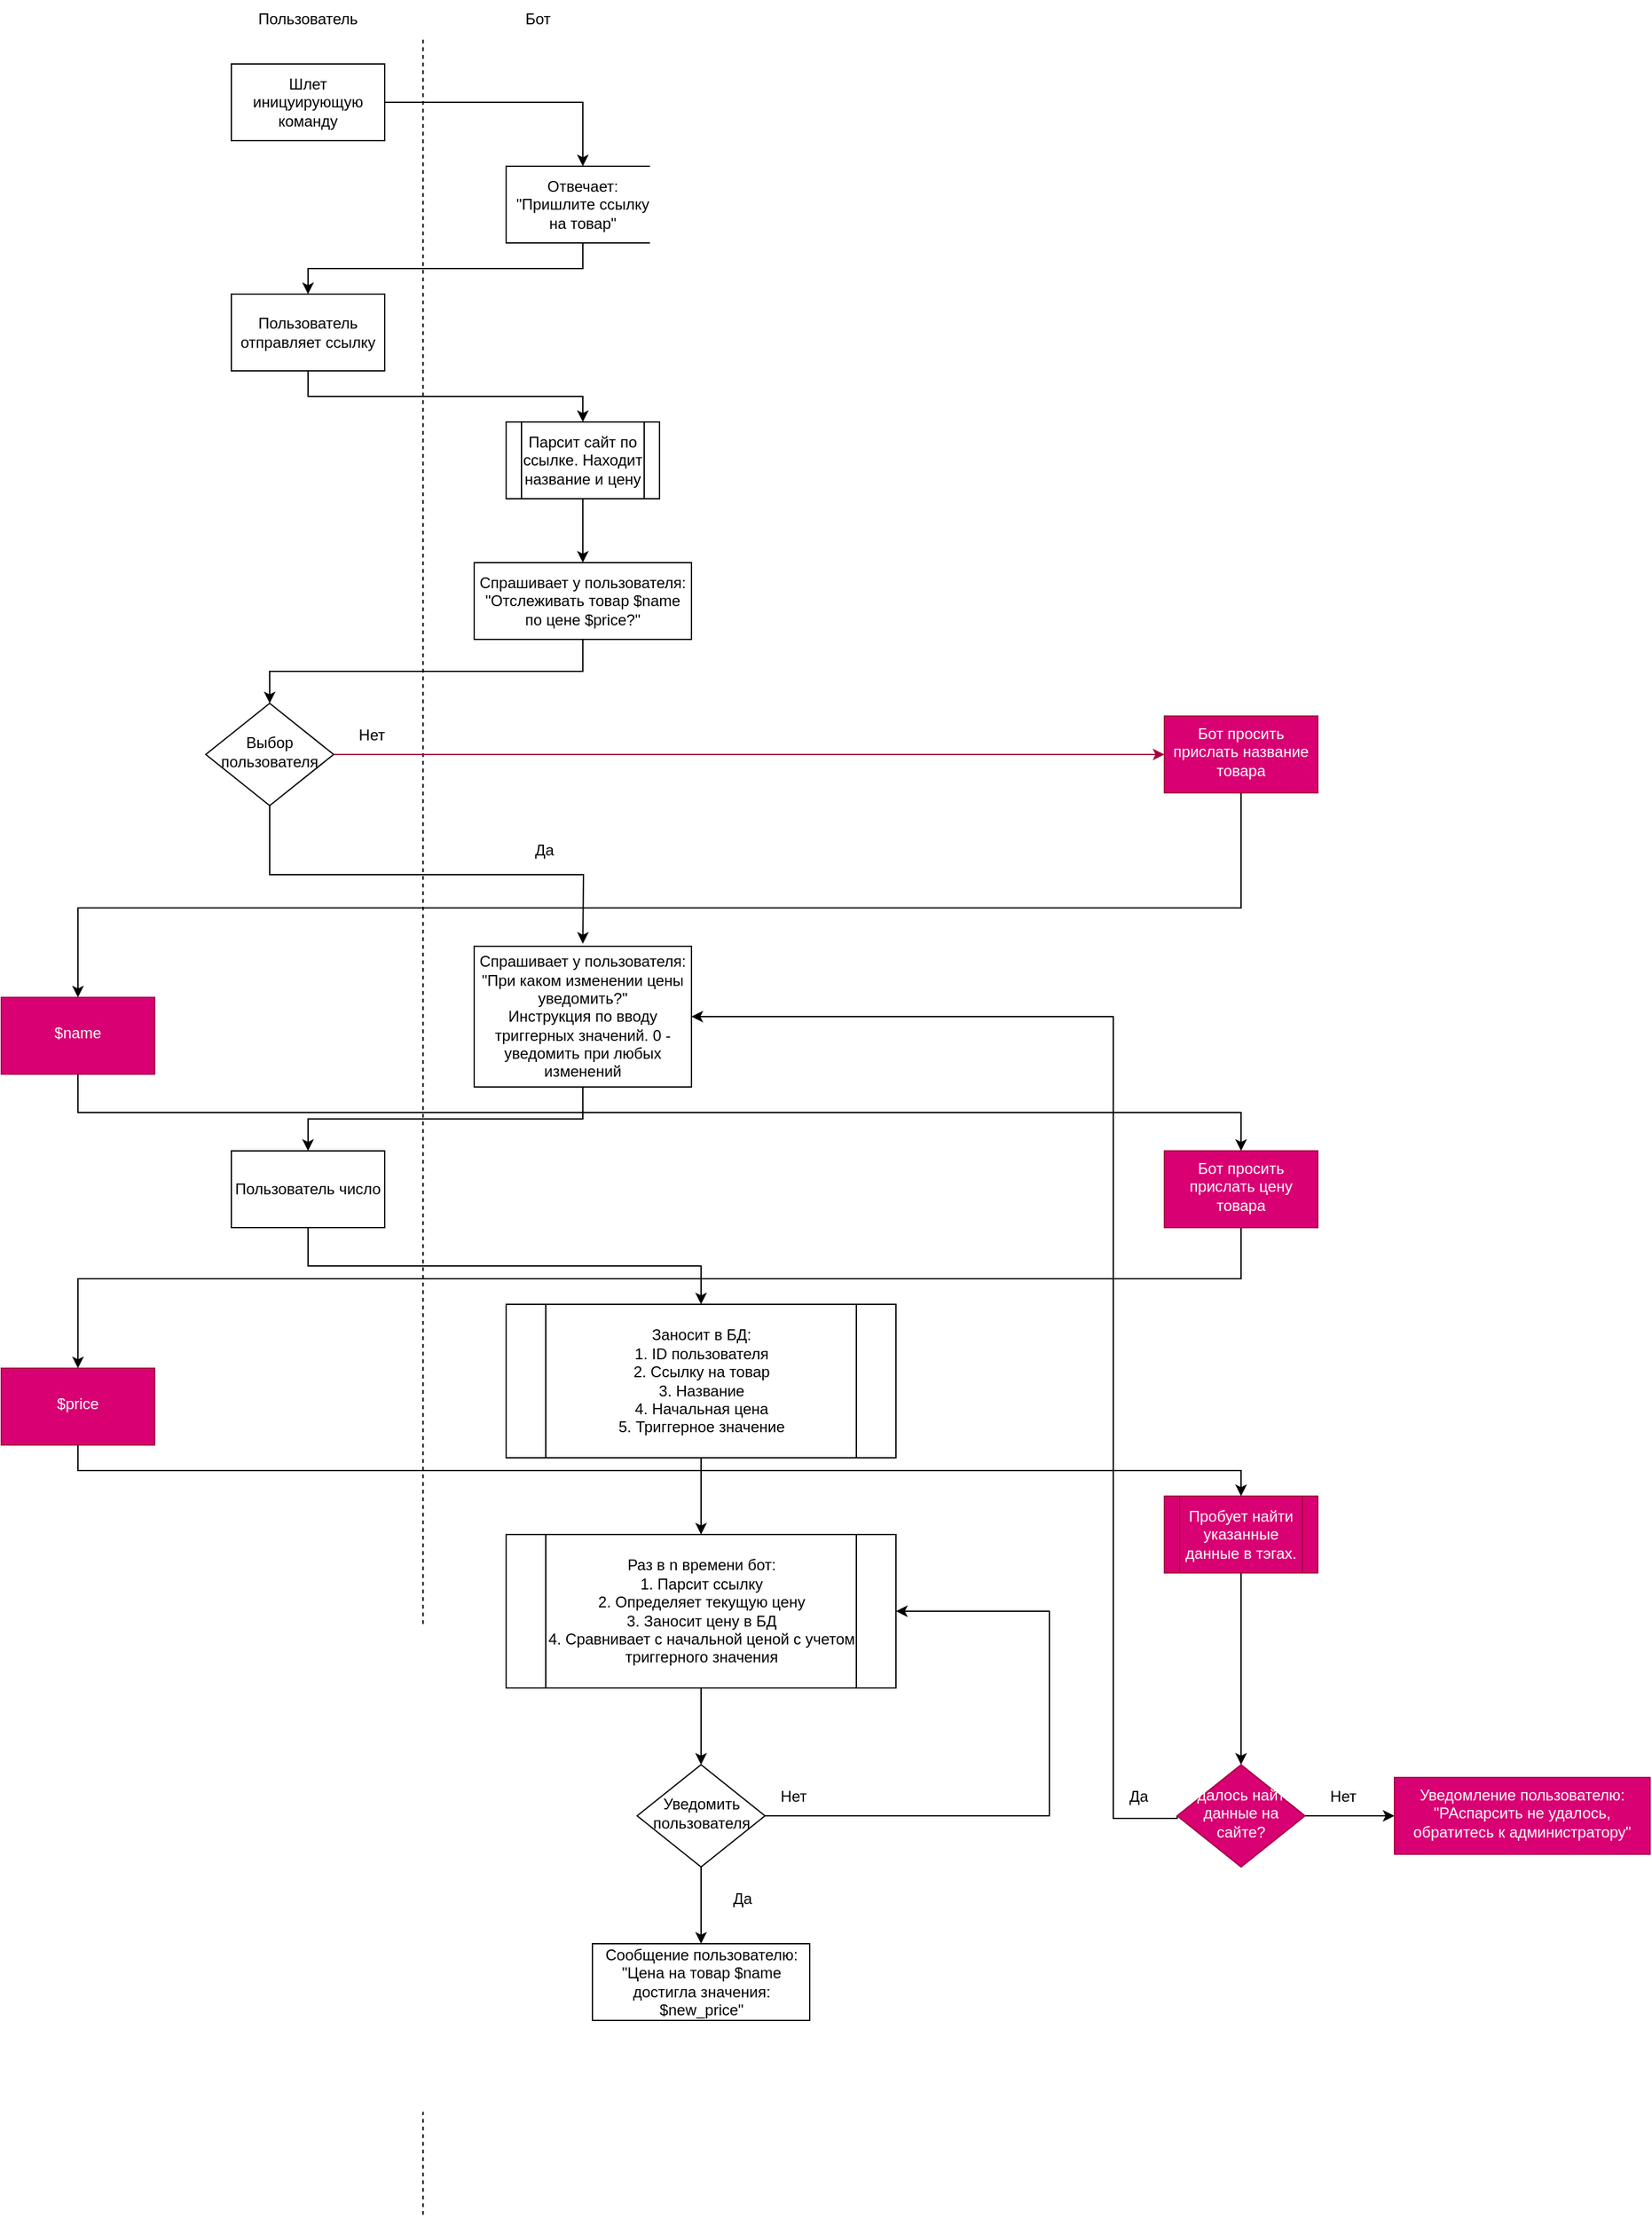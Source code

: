 <mxfile version="20.3.3" type="github">
  <diagram id="C5RBs43oDa-KdzZeNtuy" name="Page-1">
    <mxGraphModel dx="1422" dy="762" grid="1" gridSize="10" guides="1" tooltips="1" connect="1" arrows="1" fold="1" page="1" pageScale="1" pageWidth="827" pageHeight="1169" math="0" shadow="0">
      <root>
        <mxCell id="WIyWlLk6GJQsqaUBKTNV-0" />
        <mxCell id="WIyWlLk6GJQsqaUBKTNV-1" parent="WIyWlLk6GJQsqaUBKTNV-0" />
        <mxCell id="jY6YjFH6pbyxC7n5taDn-2" value="" style="endArrow=none;dashed=1;html=1;rounded=0;startArrow=none;" parent="WIyWlLk6GJQsqaUBKTNV-1" edge="1">
          <mxGeometry width="50" height="50" relative="1" as="geometry">
            <mxPoint x="630" y="1742" as="sourcePoint" />
            <mxPoint x="630" y="40" as="targetPoint" />
          </mxGeometry>
        </mxCell>
        <mxCell id="jY6YjFH6pbyxC7n5taDn-3" value="Пользователь" style="text;html=1;strokeColor=none;fillColor=none;align=center;verticalAlign=middle;whiteSpace=wrap;rounded=0;" parent="WIyWlLk6GJQsqaUBKTNV-1" vertex="1">
          <mxGeometry x="510" y="10" width="60" height="30" as="geometry" />
        </mxCell>
        <mxCell id="jY6YjFH6pbyxC7n5taDn-4" value="Бот" style="text;html=1;strokeColor=none;fillColor=none;align=center;verticalAlign=middle;whiteSpace=wrap;rounded=0;" parent="WIyWlLk6GJQsqaUBKTNV-1" vertex="1">
          <mxGeometry x="690" y="10" width="60" height="30" as="geometry" />
        </mxCell>
        <mxCell id="jY6YjFH6pbyxC7n5taDn-7" style="edgeStyle=orthogonalEdgeStyle;rounded=0;orthogonalLoop=1;jettySize=auto;html=1;exitX=1;exitY=0.5;exitDx=0;exitDy=0;entryX=0.5;entryY=0;entryDx=0;entryDy=0;" parent="WIyWlLk6GJQsqaUBKTNV-1" source="jY6YjFH6pbyxC7n5taDn-5" target="jY6YjFH6pbyxC7n5taDn-6" edge="1">
          <mxGeometry relative="1" as="geometry" />
        </mxCell>
        <mxCell id="jY6YjFH6pbyxC7n5taDn-5" value="Шлет иницуирующую команду" style="rounded=0;whiteSpace=wrap;html=1;" parent="WIyWlLk6GJQsqaUBKTNV-1" vertex="1">
          <mxGeometry x="480" y="60" width="120" height="60" as="geometry" />
        </mxCell>
        <mxCell id="jY6YjFH6pbyxC7n5taDn-9" style="edgeStyle=orthogonalEdgeStyle;rounded=0;orthogonalLoop=1;jettySize=auto;html=1;exitX=0.5;exitY=1;exitDx=0;exitDy=0;" parent="WIyWlLk6GJQsqaUBKTNV-1" source="jY6YjFH6pbyxC7n5taDn-6" target="jY6YjFH6pbyxC7n5taDn-8" edge="1">
          <mxGeometry relative="1" as="geometry" />
        </mxCell>
        <mxCell id="jY6YjFH6pbyxC7n5taDn-6" value="Отвечает: &lt;br&gt;&quot;Пришлите ссылку на товар&quot;" style="rounded=0;whiteSpace=wrap;html=1;" parent="WIyWlLk6GJQsqaUBKTNV-1" vertex="1">
          <mxGeometry x="695" y="140" width="120" height="60" as="geometry" />
        </mxCell>
        <mxCell id="jY6YjFH6pbyxC7n5taDn-11" style="edgeStyle=orthogonalEdgeStyle;rounded=0;orthogonalLoop=1;jettySize=auto;html=1;exitX=0.5;exitY=1;exitDx=0;exitDy=0;entryX=0.5;entryY=0;entryDx=0;entryDy=0;" parent="WIyWlLk6GJQsqaUBKTNV-1" source="jY6YjFH6pbyxC7n5taDn-8" target="jY6YjFH6pbyxC7n5taDn-10" edge="1">
          <mxGeometry relative="1" as="geometry" />
        </mxCell>
        <mxCell id="jY6YjFH6pbyxC7n5taDn-8" value="Пользователь отправляет ссылку" style="rounded=0;whiteSpace=wrap;html=1;" parent="WIyWlLk6GJQsqaUBKTNV-1" vertex="1">
          <mxGeometry x="480" y="240" width="120" height="60" as="geometry" />
        </mxCell>
        <mxCell id="jY6YjFH6pbyxC7n5taDn-13" style="edgeStyle=orthogonalEdgeStyle;rounded=0;orthogonalLoop=1;jettySize=auto;html=1;exitX=0.5;exitY=1;exitDx=0;exitDy=0;entryX=0.5;entryY=0;entryDx=0;entryDy=0;" parent="WIyWlLk6GJQsqaUBKTNV-1" source="jY6YjFH6pbyxC7n5taDn-10" target="jY6YjFH6pbyxC7n5taDn-12" edge="1">
          <mxGeometry relative="1" as="geometry" />
        </mxCell>
        <mxCell id="jY6YjFH6pbyxC7n5taDn-10" value="Парсит сайт по ссылке. Находит название и цену" style="shape=process;whiteSpace=wrap;html=1;backgroundOutline=1;" parent="WIyWlLk6GJQsqaUBKTNV-1" vertex="1">
          <mxGeometry x="695" y="340" width="120" height="60" as="geometry" />
        </mxCell>
        <mxCell id="jY6YjFH6pbyxC7n5taDn-15" style="edgeStyle=orthogonalEdgeStyle;rounded=0;orthogonalLoop=1;jettySize=auto;html=1;exitX=0.5;exitY=1;exitDx=0;exitDy=0;entryX=0.5;entryY=0;entryDx=0;entryDy=0;" parent="WIyWlLk6GJQsqaUBKTNV-1" source="jY6YjFH6pbyxC7n5taDn-12" target="jY6YjFH6pbyxC7n5taDn-14" edge="1">
          <mxGeometry relative="1" as="geometry" />
        </mxCell>
        <mxCell id="jY6YjFH6pbyxC7n5taDn-12" value="Спрашивает у пользователя:&lt;br&gt;&quot;Отслеживать товар $name по цене $price?&quot;" style="rounded=0;whiteSpace=wrap;html=1;" parent="WIyWlLk6GJQsqaUBKTNV-1" vertex="1">
          <mxGeometry x="670" y="450" width="170" height="60" as="geometry" />
        </mxCell>
        <mxCell id="jY6YjFH6pbyxC7n5taDn-17" style="edgeStyle=orthogonalEdgeStyle;rounded=0;orthogonalLoop=1;jettySize=auto;html=1;exitX=0.5;exitY=1;exitDx=0;exitDy=0;entryX=0.5;entryY=0;entryDx=0;entryDy=0;" parent="WIyWlLk6GJQsqaUBKTNV-1" source="jY6YjFH6pbyxC7n5taDn-14" edge="1">
          <mxGeometry relative="1" as="geometry">
            <mxPoint x="755" y="748" as="targetPoint" />
          </mxGeometry>
        </mxCell>
        <mxCell id="S4nJOwdIPCzPZk8Iioos-1" value="" style="edgeStyle=orthogonalEdgeStyle;rounded=0;orthogonalLoop=1;jettySize=auto;html=1;fillColor=#d80073;strokeColor=#A50040;" edge="1" parent="WIyWlLk6GJQsqaUBKTNV-1" source="jY6YjFH6pbyxC7n5taDn-14" target="S4nJOwdIPCzPZk8Iioos-0">
          <mxGeometry relative="1" as="geometry" />
        </mxCell>
        <mxCell id="jY6YjFH6pbyxC7n5taDn-14" value="Выбор пользователя" style="rhombus;whiteSpace=wrap;html=1;shadow=0;fontFamily=Helvetica;fontSize=12;align=center;strokeWidth=1;spacing=6;spacingTop=-4;" parent="WIyWlLk6GJQsqaUBKTNV-1" vertex="1">
          <mxGeometry x="460" y="560" width="100" height="80" as="geometry" />
        </mxCell>
        <mxCell id="jY6YjFH6pbyxC7n5taDn-18" value="Да" style="text;html=1;strokeColor=none;fillColor=none;align=center;verticalAlign=middle;whiteSpace=wrap;rounded=0;" parent="WIyWlLk6GJQsqaUBKTNV-1" vertex="1">
          <mxGeometry x="695" y="660" width="60" height="30" as="geometry" />
        </mxCell>
        <mxCell id="jY6YjFH6pbyxC7n5taDn-21" style="edgeStyle=orthogonalEdgeStyle;rounded=0;orthogonalLoop=1;jettySize=auto;html=1;exitX=0.5;exitY=1;exitDx=0;exitDy=0;" parent="WIyWlLk6GJQsqaUBKTNV-1" source="jY6YjFH6pbyxC7n5taDn-19" target="jY6YjFH6pbyxC7n5taDn-20" edge="1">
          <mxGeometry relative="1" as="geometry" />
        </mxCell>
        <mxCell id="jY6YjFH6pbyxC7n5taDn-19" value="Спрашивает у пользователя:&lt;br&gt;&quot;При каком изменении цены уведомить?&quot;&lt;br&gt;Инструкция по вводу триггерных значений. 0 - уведомить при любых изменений" style="rounded=0;whiteSpace=wrap;html=1;" parent="WIyWlLk6GJQsqaUBKTNV-1" vertex="1">
          <mxGeometry x="670" y="750" width="170" height="110" as="geometry" />
        </mxCell>
        <mxCell id="jY6YjFH6pbyxC7n5taDn-23" style="edgeStyle=orthogonalEdgeStyle;rounded=0;orthogonalLoop=1;jettySize=auto;html=1;exitX=0.5;exitY=1;exitDx=0;exitDy=0;" parent="WIyWlLk6GJQsqaUBKTNV-1" source="jY6YjFH6pbyxC7n5taDn-20" target="jY6YjFH6pbyxC7n5taDn-22" edge="1">
          <mxGeometry relative="1" as="geometry" />
        </mxCell>
        <mxCell id="jY6YjFH6pbyxC7n5taDn-20" value="Пользователь число" style="rounded=0;whiteSpace=wrap;html=1;" parent="WIyWlLk6GJQsqaUBKTNV-1" vertex="1">
          <mxGeometry x="480" y="910" width="120" height="60" as="geometry" />
        </mxCell>
        <mxCell id="jY6YjFH6pbyxC7n5taDn-25" style="edgeStyle=orthogonalEdgeStyle;rounded=0;orthogonalLoop=1;jettySize=auto;html=1;exitX=0.5;exitY=1;exitDx=0;exitDy=0;entryX=0.5;entryY=0;entryDx=0;entryDy=0;" parent="WIyWlLk6GJQsqaUBKTNV-1" source="jY6YjFH6pbyxC7n5taDn-22" target="jY6YjFH6pbyxC7n5taDn-24" edge="1">
          <mxGeometry relative="1" as="geometry" />
        </mxCell>
        <mxCell id="jY6YjFH6pbyxC7n5taDn-22" value="Заносит в БД:&lt;br&gt;1. ID пользователя&lt;br&gt;2. Ссылку на товар&lt;br&gt;3. Название&lt;br&gt;4. Начальная цена&lt;br&gt;5. Триггерное значение" style="shape=process;whiteSpace=wrap;html=1;backgroundOutline=1;" parent="WIyWlLk6GJQsqaUBKTNV-1" vertex="1">
          <mxGeometry x="695" y="1030" width="305" height="120" as="geometry" />
        </mxCell>
        <mxCell id="jY6YjFH6pbyxC7n5taDn-27" style="edgeStyle=orthogonalEdgeStyle;rounded=0;orthogonalLoop=1;jettySize=auto;html=1;exitX=0.5;exitY=1;exitDx=0;exitDy=0;entryX=0.5;entryY=0;entryDx=0;entryDy=0;" parent="WIyWlLk6GJQsqaUBKTNV-1" source="jY6YjFH6pbyxC7n5taDn-24" target="jY6YjFH6pbyxC7n5taDn-26" edge="1">
          <mxGeometry relative="1" as="geometry" />
        </mxCell>
        <mxCell id="jY6YjFH6pbyxC7n5taDn-24" value="Раз в n времени бот:&lt;br&gt;1. Парсит ссылку&lt;br&gt;2. Определяет текущую цену&lt;br&gt;3. Заносит цену в БД&lt;br&gt;4. Сравнивает с начальной ценой с учетом триггерного значения" style="shape=process;whiteSpace=wrap;html=1;backgroundOutline=1;" parent="WIyWlLk6GJQsqaUBKTNV-1" vertex="1">
          <mxGeometry x="695" y="1210" width="305" height="120" as="geometry" />
        </mxCell>
        <mxCell id="jY6YjFH6pbyxC7n5taDn-28" style="edgeStyle=orthogonalEdgeStyle;rounded=0;orthogonalLoop=1;jettySize=auto;html=1;exitX=1;exitY=0.5;exitDx=0;exitDy=0;entryX=1;entryY=0.5;entryDx=0;entryDy=0;" parent="WIyWlLk6GJQsqaUBKTNV-1" source="jY6YjFH6pbyxC7n5taDn-26" target="jY6YjFH6pbyxC7n5taDn-24" edge="1">
          <mxGeometry relative="1" as="geometry">
            <Array as="points">
              <mxPoint x="1120" y="1430" />
              <mxPoint x="1120" y="1270" />
            </Array>
          </mxGeometry>
        </mxCell>
        <mxCell id="jY6YjFH6pbyxC7n5taDn-32" style="edgeStyle=orthogonalEdgeStyle;rounded=0;orthogonalLoop=1;jettySize=auto;html=1;exitX=0.5;exitY=1;exitDx=0;exitDy=0;" parent="WIyWlLk6GJQsqaUBKTNV-1" source="jY6YjFH6pbyxC7n5taDn-26" target="jY6YjFH6pbyxC7n5taDn-31" edge="1">
          <mxGeometry relative="1" as="geometry" />
        </mxCell>
        <mxCell id="jY6YjFH6pbyxC7n5taDn-26" value="Уведомить пользователя" style="rhombus;whiteSpace=wrap;html=1;shadow=0;fontFamily=Helvetica;fontSize=12;align=center;strokeWidth=1;spacing=6;spacingTop=-4;" parent="WIyWlLk6GJQsqaUBKTNV-1" vertex="1">
          <mxGeometry x="797.5" y="1390" width="100" height="80" as="geometry" />
        </mxCell>
        <mxCell id="jY6YjFH6pbyxC7n5taDn-29" value="Нет" style="text;html=1;strokeColor=none;fillColor=none;align=center;verticalAlign=middle;whiteSpace=wrap;rounded=0;" parent="WIyWlLk6GJQsqaUBKTNV-1" vertex="1">
          <mxGeometry x="890" y="1400" width="60" height="30" as="geometry" />
        </mxCell>
        <mxCell id="jY6YjFH6pbyxC7n5taDn-30" value="Да" style="text;html=1;strokeColor=none;fillColor=none;align=center;verticalAlign=middle;whiteSpace=wrap;rounded=0;" parent="WIyWlLk6GJQsqaUBKTNV-1" vertex="1">
          <mxGeometry x="850" y="1480" width="60" height="30" as="geometry" />
        </mxCell>
        <mxCell id="jY6YjFH6pbyxC7n5taDn-31" value="Сообщение пользователю:&lt;br&gt;&quot;Цена на товар $name достигла значения: $new_price&quot;" style="rounded=0;whiteSpace=wrap;html=1;" parent="WIyWlLk6GJQsqaUBKTNV-1" vertex="1">
          <mxGeometry x="762.5" y="1530" width="170" height="60" as="geometry" />
        </mxCell>
        <mxCell id="S4nJOwdIPCzPZk8Iioos-5" value="" style="edgeStyle=orthogonalEdgeStyle;rounded=0;orthogonalLoop=1;jettySize=auto;html=1;" edge="1" parent="WIyWlLk6GJQsqaUBKTNV-1" source="S4nJOwdIPCzPZk8Iioos-0" target="S4nJOwdIPCzPZk8Iioos-4">
          <mxGeometry relative="1" as="geometry">
            <Array as="points">
              <mxPoint x="1270" y="720" />
              <mxPoint x="360" y="720" />
            </Array>
          </mxGeometry>
        </mxCell>
        <mxCell id="S4nJOwdIPCzPZk8Iioos-0" value="Бот просить прислать название товара" style="whiteSpace=wrap;html=1;shadow=0;strokeWidth=1;spacing=6;spacingTop=-4;fillColor=#d80073;fontColor=#ffffff;strokeColor=#A50040;" vertex="1" parent="WIyWlLk6GJQsqaUBKTNV-1">
          <mxGeometry x="1210" y="570" width="120" height="60" as="geometry" />
        </mxCell>
        <mxCell id="S4nJOwdIPCzPZk8Iioos-2" value="Нет" style="text;html=1;strokeColor=none;fillColor=none;align=center;verticalAlign=middle;whiteSpace=wrap;rounded=0;" vertex="1" parent="WIyWlLk6GJQsqaUBKTNV-1">
          <mxGeometry x="560" y="570" width="60" height="30" as="geometry" />
        </mxCell>
        <mxCell id="S4nJOwdIPCzPZk8Iioos-7" value="" style="edgeStyle=orthogonalEdgeStyle;rounded=0;orthogonalLoop=1;jettySize=auto;html=1;entryX=0.5;entryY=0;entryDx=0;entryDy=0;" edge="1" parent="WIyWlLk6GJQsqaUBKTNV-1" source="S4nJOwdIPCzPZk8Iioos-4" target="S4nJOwdIPCzPZk8Iioos-6">
          <mxGeometry relative="1" as="geometry">
            <Array as="points">
              <mxPoint x="360" y="880" />
              <mxPoint x="1270" y="880" />
            </Array>
          </mxGeometry>
        </mxCell>
        <mxCell id="S4nJOwdIPCzPZk8Iioos-4" value="$name" style="whiteSpace=wrap;html=1;fillColor=#d80073;strokeColor=#A50040;fontColor=#ffffff;shadow=0;strokeWidth=1;spacing=6;spacingTop=-4;" vertex="1" parent="WIyWlLk6GJQsqaUBKTNV-1">
          <mxGeometry x="300" y="790" width="120" height="60" as="geometry" />
        </mxCell>
        <mxCell id="S4nJOwdIPCzPZk8Iioos-9" value="" style="edgeStyle=orthogonalEdgeStyle;rounded=0;orthogonalLoop=1;jettySize=auto;html=1;" edge="1" parent="WIyWlLk6GJQsqaUBKTNV-1" source="S4nJOwdIPCzPZk8Iioos-6" target="S4nJOwdIPCzPZk8Iioos-8">
          <mxGeometry relative="1" as="geometry">
            <Array as="points">
              <mxPoint x="1270" y="1010" />
              <mxPoint x="360" y="1010" />
            </Array>
          </mxGeometry>
        </mxCell>
        <mxCell id="S4nJOwdIPCzPZk8Iioos-6" value="Бот просить прислать цену товара" style="whiteSpace=wrap;html=1;fillColor=#d80073;strokeColor=#A50040;fontColor=#ffffff;shadow=0;strokeWidth=1;spacing=6;spacingTop=-4;" vertex="1" parent="WIyWlLk6GJQsqaUBKTNV-1">
          <mxGeometry x="1210" y="910" width="120" height="60" as="geometry" />
        </mxCell>
        <mxCell id="S4nJOwdIPCzPZk8Iioos-11" style="edgeStyle=orthogonalEdgeStyle;rounded=0;orthogonalLoop=1;jettySize=auto;html=1;exitX=0.5;exitY=1;exitDx=0;exitDy=0;entryX=0.5;entryY=0;entryDx=0;entryDy=0;" edge="1" parent="WIyWlLk6GJQsqaUBKTNV-1" source="S4nJOwdIPCzPZk8Iioos-8" target="S4nJOwdIPCzPZk8Iioos-10">
          <mxGeometry relative="1" as="geometry" />
        </mxCell>
        <mxCell id="S4nJOwdIPCzPZk8Iioos-8" value="$price" style="whiteSpace=wrap;html=1;fillColor=#d80073;strokeColor=#A50040;fontColor=#ffffff;shadow=0;strokeWidth=1;spacing=6;spacingTop=-4;" vertex="1" parent="WIyWlLk6GJQsqaUBKTNV-1">
          <mxGeometry x="300" y="1080" width="120" height="60" as="geometry" />
        </mxCell>
        <mxCell id="S4nJOwdIPCzPZk8Iioos-14" style="edgeStyle=orthogonalEdgeStyle;rounded=0;orthogonalLoop=1;jettySize=auto;html=1;exitX=0.5;exitY=1;exitDx=0;exitDy=0;entryX=0.5;entryY=0;entryDx=0;entryDy=0;" edge="1" parent="WIyWlLk6GJQsqaUBKTNV-1" source="S4nJOwdIPCzPZk8Iioos-10" target="S4nJOwdIPCzPZk8Iioos-13">
          <mxGeometry relative="1" as="geometry" />
        </mxCell>
        <mxCell id="S4nJOwdIPCzPZk8Iioos-10" value="Пробует найти указанные данные в тэгах." style="shape=process;whiteSpace=wrap;html=1;backgroundOutline=1;fillColor=#d80073;fontColor=#ffffff;strokeColor=#A50040;" vertex="1" parent="WIyWlLk6GJQsqaUBKTNV-1">
          <mxGeometry x="1210" y="1180" width="120" height="60" as="geometry" />
        </mxCell>
        <mxCell id="S4nJOwdIPCzPZk8Iioos-16" value="" style="edgeStyle=orthogonalEdgeStyle;rounded=0;orthogonalLoop=1;jettySize=auto;html=1;" edge="1" parent="WIyWlLk6GJQsqaUBKTNV-1" source="S4nJOwdIPCzPZk8Iioos-13" target="S4nJOwdIPCzPZk8Iioos-15">
          <mxGeometry relative="1" as="geometry" />
        </mxCell>
        <mxCell id="S4nJOwdIPCzPZk8Iioos-19" value="" style="edgeStyle=orthogonalEdgeStyle;rounded=0;orthogonalLoop=1;jettySize=auto;html=1;entryX=1;entryY=0.5;entryDx=0;entryDy=0;exitX=0;exitY=0.5;exitDx=0;exitDy=0;" edge="1" parent="WIyWlLk6GJQsqaUBKTNV-1" source="S4nJOwdIPCzPZk8Iioos-13" target="jY6YjFH6pbyxC7n5taDn-19">
          <mxGeometry relative="1" as="geometry">
            <mxPoint x="1270" y="1560" as="targetPoint" />
            <Array as="points">
              <mxPoint x="1220" y="1432" />
              <mxPoint x="1170" y="1432" />
              <mxPoint x="1170" y="805" />
            </Array>
          </mxGeometry>
        </mxCell>
        <mxCell id="S4nJOwdIPCzPZk8Iioos-13" value="Удалось найти данные на сайте?" style="rhombus;whiteSpace=wrap;html=1;shadow=0;fontFamily=Helvetica;fontSize=12;align=center;strokeWidth=1;spacing=6;spacingTop=-4;fillColor=#d80073;fontColor=#ffffff;strokeColor=#A50040;" vertex="1" parent="WIyWlLk6GJQsqaUBKTNV-1">
          <mxGeometry x="1220" y="1390" width="100" height="80" as="geometry" />
        </mxCell>
        <mxCell id="S4nJOwdIPCzPZk8Iioos-15" value="Уведомление пользователю:&lt;br&gt;&quot;РАспарсить не удалось, обратитесь к администратору&quot;" style="whiteSpace=wrap;html=1;fillColor=#d80073;strokeColor=#A50040;fontColor=#ffffff;shadow=0;strokeWidth=1;spacing=6;spacingTop=-4;" vertex="1" parent="WIyWlLk6GJQsqaUBKTNV-1">
          <mxGeometry x="1390" y="1400" width="200" height="60" as="geometry" />
        </mxCell>
        <mxCell id="S4nJOwdIPCzPZk8Iioos-17" value="Нет" style="text;html=1;strokeColor=none;fillColor=none;align=center;verticalAlign=middle;whiteSpace=wrap;rounded=0;" vertex="1" parent="WIyWlLk6GJQsqaUBKTNV-1">
          <mxGeometry x="1320" y="1400" width="60" height="30" as="geometry" />
        </mxCell>
        <mxCell id="S4nJOwdIPCzPZk8Iioos-20" value="Да" style="text;html=1;strokeColor=none;fillColor=none;align=center;verticalAlign=middle;whiteSpace=wrap;rounded=0;" vertex="1" parent="WIyWlLk6GJQsqaUBKTNV-1">
          <mxGeometry x="1160" y="1400" width="60" height="30" as="geometry" />
        </mxCell>
      </root>
    </mxGraphModel>
  </diagram>
</mxfile>
